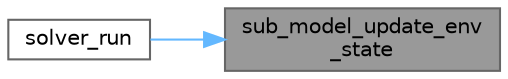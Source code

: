digraph "sub_model_update_env_state"
{
 // LATEX_PDF_SIZE
  bgcolor="transparent";
  edge [fontname=Helvetica,fontsize=10,labelfontname=Helvetica,labelfontsize=10];
  node [fontname=Helvetica,fontsize=10,shape=box,height=0.2,width=0.4];
  rankdir="RL";
  Node1 [label="sub_model_update_env\l_state",height=0.2,width=0.4,color="gray40", fillcolor="grey60", style="filled", fontcolor="black",tooltip="Update sub model data for a new environmental state."];
  Node1 -> Node2 [dir="back",color="steelblue1",style="solid"];
  Node2 [label="solver_run",height=0.2,width=0.4,color="grey40", fillcolor="white", style="filled",URL="$camp__solver_8c.html#afc5ec8680b419e7ab49530d53a76cee4",tooltip="Solve for a given timestep."];
}
